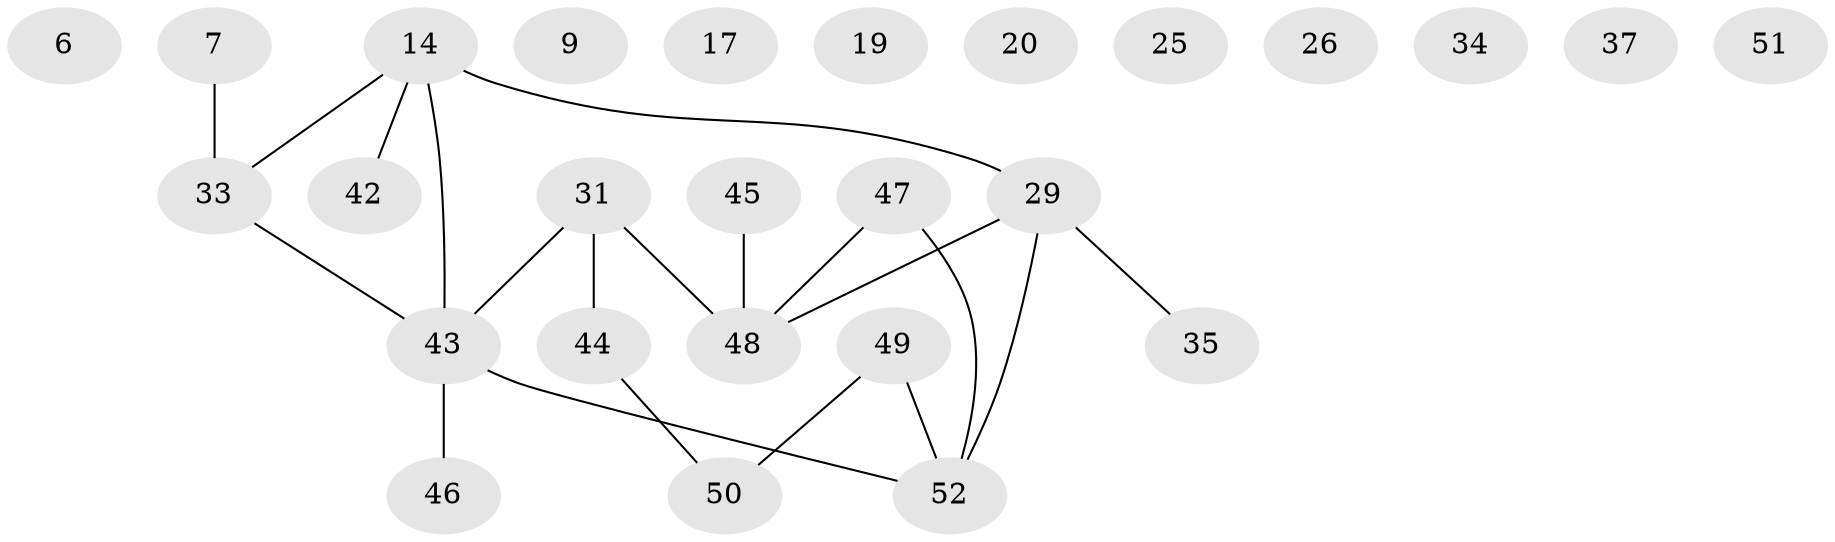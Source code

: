 // original degree distribution, {3: 0.23076923076923078, 2: 0.23076923076923078, 1: 0.23076923076923078, 0: 0.17307692307692307, 4: 0.09615384615384616, 5: 0.038461538461538464}
// Generated by graph-tools (version 1.1) at 2025/39/03/09/25 04:39:15]
// undirected, 26 vertices, 20 edges
graph export_dot {
graph [start="1"]
  node [color=gray90,style=filled];
  6;
  7;
  9;
  14 [super="+13"];
  17 [super="+10"];
  19;
  20;
  25;
  26;
  29;
  31;
  33;
  34;
  35 [super="+12"];
  37;
  42 [super="+4"];
  43 [super="+2+30+39"];
  44;
  45 [super="+18+11+32"];
  46;
  47 [super="+15"];
  48 [super="+16+5+36+40"];
  49 [super="+28"];
  50;
  51;
  52 [super="+41"];
  7 -- 33;
  14 -- 29 [weight=2];
  14 -- 33 [weight=2];
  14 -- 43;
  14 -- 42;
  29 -- 52;
  29 -- 35;
  29 -- 48;
  31 -- 44;
  31 -- 43 [weight=3];
  31 -- 48;
  33 -- 43;
  43 -- 46 [weight=2];
  43 -- 52;
  44 -- 50;
  45 -- 48;
  47 -- 52;
  47 -- 48;
  49 -- 50;
  49 -- 52;
}
